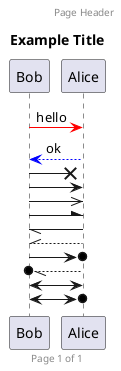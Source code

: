 @startuml TEST_SEQUENCE
/' Sequence diagrams 
with PlantUml '/

'===== PARAMS ====='

'skinparam responseMessageBelowArrow true
'skinparam sequenceMessageAlign center
'autonumber The keyword autonumber is used to automatically add an incrementing number to messages.

/'
Alice -> Bob: Authentication Request
Bob --> Alice: Authentication Response
Alice -> Bob: Another authentication Request
Alice <-- Bob: Another authentication Response

'/

'====> Declaring participant
/'
participant Participant as Foo
actor Actor as Foo1
boundary Boundary as Foo2
control Control as Foo3
entity Entity as Foo4
database Database as Foo5
collections Collections as Foo6
queue Queue as Foo7
Foo -> Foo1 : To actor
Foo -> Foo2 : To boundary
Foo -> Foo3 : To control
Foo -> Foo4 : To entity
Foo -> Foo5 : To database
Foo -> Foo6 : To collections
Foo -> Foo7: To queue
'/

'====> Declaring participant Changing Styles
/'actor Bob #red
' The only difference between actor
'and participant is the drawing
participant Alice
participant "I have a really\nlong name" as L #99FF99
' You can also declare:
'participant L as "I have a really\nlong name" #99FF99

Alice->Bob: Authentication Request
Bob->Alice: Authentication Response
Bob->L: Log transaction
'/

'====> Declaring participant Customize Orders
/'
participant Last order 1
participant Middle order 2
participant First order 3 '/

'====> Declaring participant on multiline

/'
participant Participant [
=Title
----
""SubTitle""
]
participant Bob
Participant -> Bob 

'/

'====> Use non-letters in participants

/'
Alice -> "Bob()" : Hello
"Bob()" -> "This is very\nlong" as Long
' You can also declare:
' "Bob()" -> Long as "This is very\nlong"
Long --> "Bob()" : ok

'/
 
'====> Message to Self

'Alice -> Alice: This is a signal to self.\nIt also demonstrates\nmultiline \ntext

'====> Change arrow style

header Page Header
footer Page %page% of %lastpage%
title Example Title

participant Bob
participant Alice

Bob -[#red]> Alice : hello
Alice -[#0000FF]->Bob : ok
Bob ->x Alice
Bob -> Alice
Bob ->> Alice
Bob -\ Alice
Bob \\- Alice
Bob //-- Alice
Bob ->o Alice
Bob o\\-- Alice
Bob <-> Alice
Bob <->o Alice

'====>  Splitting diagrams


@enduml
